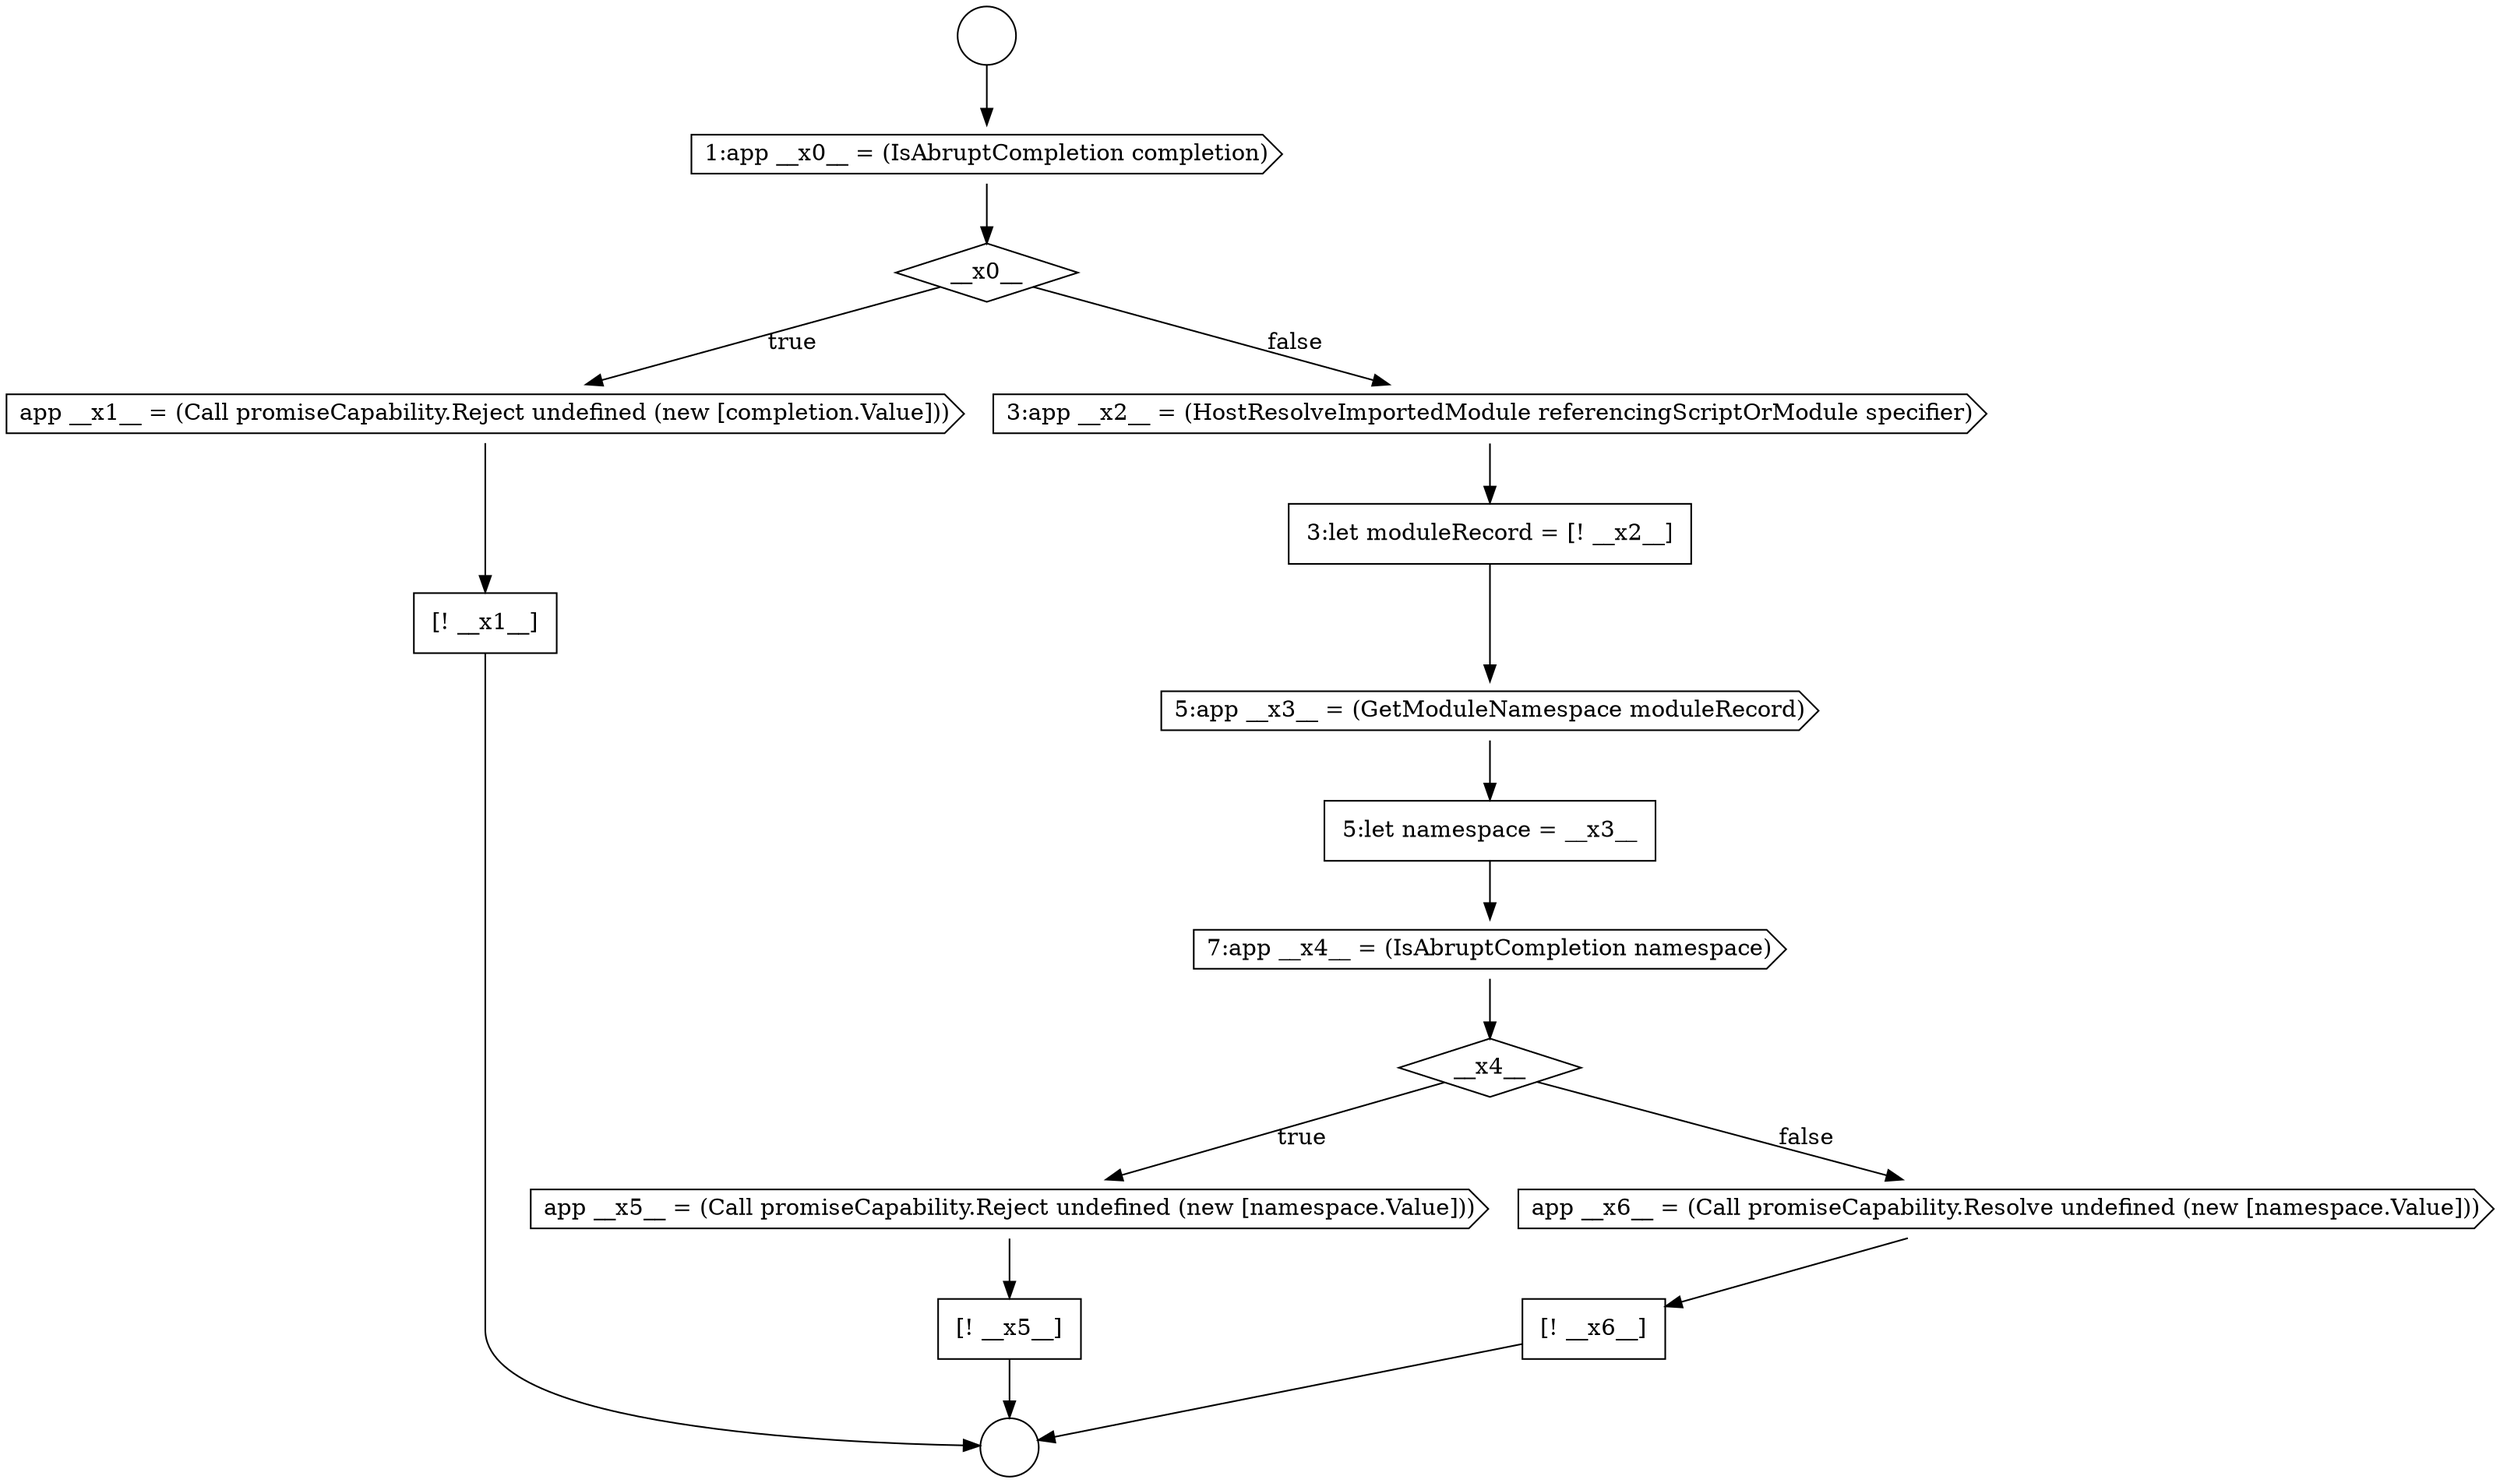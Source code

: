 digraph {
  node11513 [shape=circle label=" " color="black" fillcolor="white" style=filled]
  node11512 [shape=circle label=" " color="black" fillcolor="white" style=filled]
  node11523 [shape=diamond, label=<<font color="black">__x4__</font>> color="black" fillcolor="white" style=filled]
  node11520 [shape=cds, label=<<font color="black">5:app __x3__ = (GetModuleNamespace moduleRecord)</font>> color="black" fillcolor="white" style=filled]
  node11524 [shape=cds, label=<<font color="black">app __x5__ = (Call promiseCapability.Reject undefined (new [namespace.Value]))</font>> color="black" fillcolor="white" style=filled]
  node11516 [shape=cds, label=<<font color="black">app __x1__ = (Call promiseCapability.Reject undefined (new [completion.Value]))</font>> color="black" fillcolor="white" style=filled]
  node11518 [shape=cds, label=<<font color="black">3:app __x2__ = (HostResolveImportedModule referencingScriptOrModule specifier)</font>> color="black" fillcolor="white" style=filled]
  node11514 [shape=cds, label=<<font color="black">1:app __x0__ = (IsAbruptCompletion completion)</font>> color="black" fillcolor="white" style=filled]
  node11526 [shape=cds, label=<<font color="black">app __x6__ = (Call promiseCapability.Resolve undefined (new [namespace.Value]))</font>> color="black" fillcolor="white" style=filled]
  node11522 [shape=cds, label=<<font color="black">7:app __x4__ = (IsAbruptCompletion namespace)</font>> color="black" fillcolor="white" style=filled]
  node11517 [shape=none, margin=0, label=<<font color="black">
    <table border="0" cellborder="1" cellspacing="0" cellpadding="10">
      <tr><td align="left">[! __x1__]</td></tr>
    </table>
  </font>> color="black" fillcolor="white" style=filled]
  node11527 [shape=none, margin=0, label=<<font color="black">
    <table border="0" cellborder="1" cellspacing="0" cellpadding="10">
      <tr><td align="left">[! __x6__]</td></tr>
    </table>
  </font>> color="black" fillcolor="white" style=filled]
  node11515 [shape=diamond, label=<<font color="black">__x0__</font>> color="black" fillcolor="white" style=filled]
  node11525 [shape=none, margin=0, label=<<font color="black">
    <table border="0" cellborder="1" cellspacing="0" cellpadding="10">
      <tr><td align="left">[! __x5__]</td></tr>
    </table>
  </font>> color="black" fillcolor="white" style=filled]
  node11519 [shape=none, margin=0, label=<<font color="black">
    <table border="0" cellborder="1" cellspacing="0" cellpadding="10">
      <tr><td align="left">3:let moduleRecord = [! __x2__]</td></tr>
    </table>
  </font>> color="black" fillcolor="white" style=filled]
  node11521 [shape=none, margin=0, label=<<font color="black">
    <table border="0" cellborder="1" cellspacing="0" cellpadding="10">
      <tr><td align="left">5:let namespace = __x3__</td></tr>
    </table>
  </font>> color="black" fillcolor="white" style=filled]
  node11526 -> node11527 [ color="black"]
  node11525 -> node11513 [ color="black"]
  node11520 -> node11521 [ color="black"]
  node11514 -> node11515 [ color="black"]
  node11523 -> node11524 [label=<<font color="black">true</font>> color="black"]
  node11523 -> node11526 [label=<<font color="black">false</font>> color="black"]
  node11517 -> node11513 [ color="black"]
  node11518 -> node11519 [ color="black"]
  node11522 -> node11523 [ color="black"]
  node11515 -> node11516 [label=<<font color="black">true</font>> color="black"]
  node11515 -> node11518 [label=<<font color="black">false</font>> color="black"]
  node11527 -> node11513 [ color="black"]
  node11524 -> node11525 [ color="black"]
  node11516 -> node11517 [ color="black"]
  node11521 -> node11522 [ color="black"]
  node11519 -> node11520 [ color="black"]
  node11512 -> node11514 [ color="black"]
}
